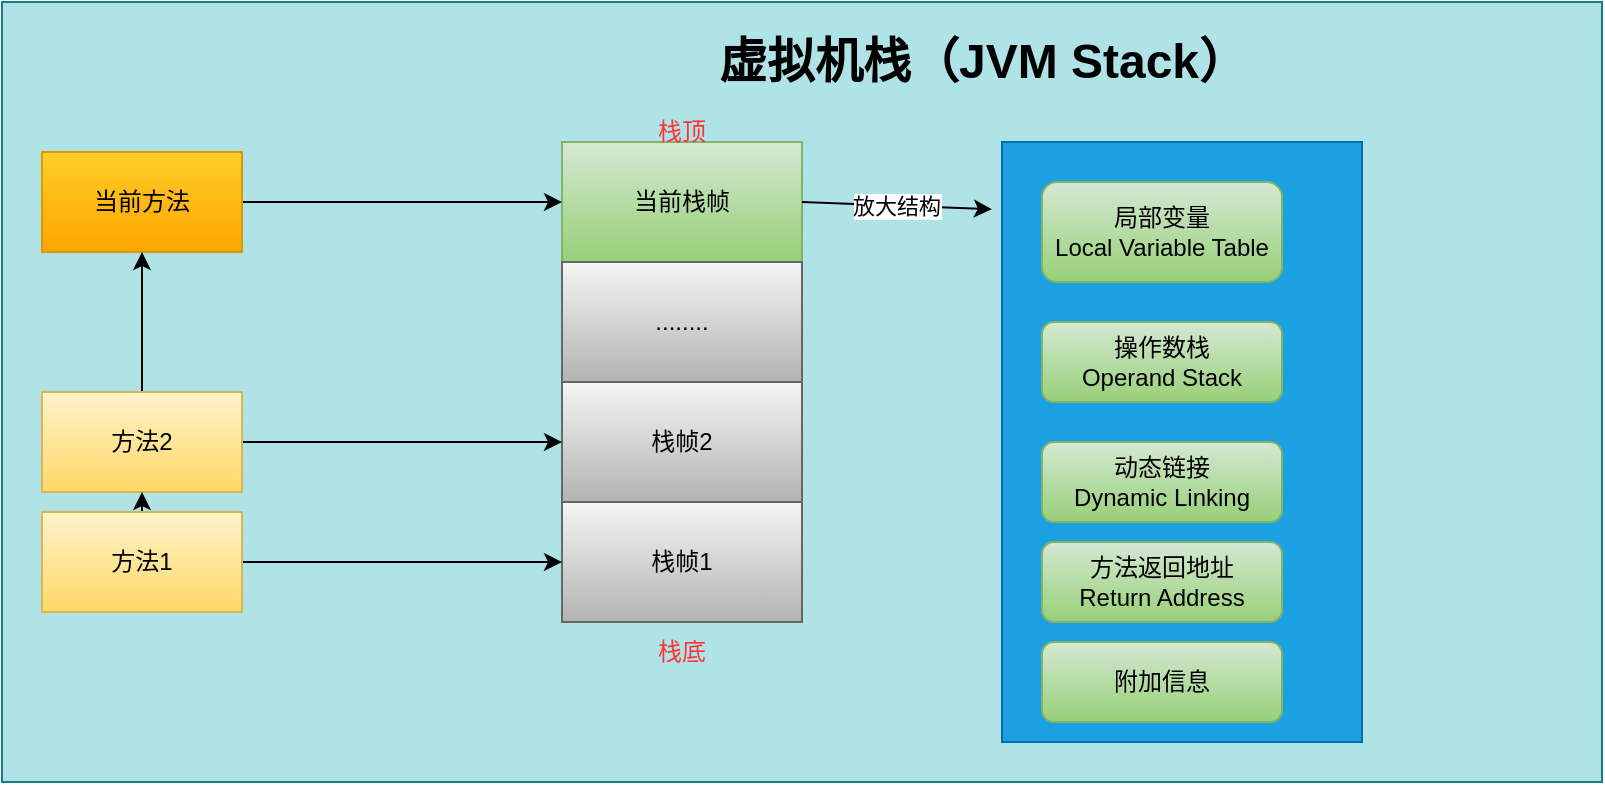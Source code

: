 <mxfile version="15.9.4" type="github">
  <diagram id="2agMQH7edlITYelNsUCE" name="第 1 页">
    <mxGraphModel dx="2249" dy="762" grid="1" gridSize="10" guides="1" tooltips="1" connect="1" arrows="1" fold="1" page="1" pageScale="1" pageWidth="827" pageHeight="1169" math="0" shadow="0">
      <root>
        <mxCell id="0" />
        <mxCell id="1" parent="0" />
        <mxCell id="tHqurKd3f86wDbEin29t-1" value="" style="rounded=0;whiteSpace=wrap;html=1;fillColor=#b0e3e6;strokeColor=#0e8088;" vertex="1" parent="1">
          <mxGeometry x="-100" y="80" width="800" height="390" as="geometry" />
        </mxCell>
        <mxCell id="tHqurKd3f86wDbEin29t-7" value="当前栈帧" style="rounded=0;whiteSpace=wrap;html=1;fillColor=#d5e8d4;gradientColor=#97d077;strokeColor=#82b366;" vertex="1" parent="1">
          <mxGeometry x="180" y="150" width="120" height="60" as="geometry" />
        </mxCell>
        <mxCell id="tHqurKd3f86wDbEin29t-8" value="........" style="rounded=0;whiteSpace=wrap;html=1;fillColor=#f5f5f5;gradientColor=#b3b3b3;strokeColor=#666666;" vertex="1" parent="1">
          <mxGeometry x="180" y="210" width="120" height="60" as="geometry" />
        </mxCell>
        <mxCell id="tHqurKd3f86wDbEin29t-9" value="栈帧2" style="rounded=0;whiteSpace=wrap;html=1;fillColor=#f5f5f5;gradientColor=#b3b3b3;strokeColor=#666666;" vertex="1" parent="1">
          <mxGeometry x="180" y="270" width="120" height="60" as="geometry" />
        </mxCell>
        <mxCell id="tHqurKd3f86wDbEin29t-10" value="栈帧1" style="rounded=0;whiteSpace=wrap;html=1;fillColor=#f5f5f5;gradientColor=#b3b3b3;strokeColor=#666666;" vertex="1" parent="1">
          <mxGeometry x="180" y="330" width="120" height="60" as="geometry" />
        </mxCell>
        <mxCell id="tHqurKd3f86wDbEin29t-11" value="" style="rounded=0;whiteSpace=wrap;html=1;fillColor=#1ba1e2;fontColor=#ffffff;strokeColor=#006EAF;" vertex="1" parent="1">
          <mxGeometry x="400" y="150" width="180" height="300" as="geometry" />
        </mxCell>
        <mxCell id="tHqurKd3f86wDbEin29t-12" value="局部变量&lt;br&gt;Local Variable Table" style="rounded=1;whiteSpace=wrap;html=1;fillColor=#d5e8d4;gradientColor=#97d077;strokeColor=#82b366;" vertex="1" parent="1">
          <mxGeometry x="420" y="170" width="120" height="50" as="geometry" />
        </mxCell>
        <mxCell id="tHqurKd3f86wDbEin29t-14" value="操作数栈&lt;br&gt;Operand Stack" style="rounded=1;whiteSpace=wrap;html=1;fillColor=#d5e8d4;gradientColor=#97d077;strokeColor=#82b366;" vertex="1" parent="1">
          <mxGeometry x="420" y="240" width="120" height="40" as="geometry" />
        </mxCell>
        <mxCell id="tHqurKd3f86wDbEin29t-15" value="动态链接&lt;br&gt;Dynamic Linking" style="rounded=1;whiteSpace=wrap;html=1;fillColor=#d5e8d4;gradientColor=#97d077;strokeColor=#82b366;" vertex="1" parent="1">
          <mxGeometry x="420" y="300" width="120" height="40" as="geometry" />
        </mxCell>
        <mxCell id="tHqurKd3f86wDbEin29t-16" value="方法返回地址&lt;br&gt;Return Address" style="rounded=1;whiteSpace=wrap;html=1;fillColor=#d5e8d4;gradientColor=#97d077;strokeColor=#82b366;" vertex="1" parent="1">
          <mxGeometry x="420" y="350" width="120" height="40" as="geometry" />
        </mxCell>
        <mxCell id="tHqurKd3f86wDbEin29t-18" value="虚拟机栈（JVM Stack）" style="text;strokeColor=none;fillColor=none;html=1;fontSize=24;fontStyle=1;verticalAlign=middle;align=center;" vertex="1" parent="1">
          <mxGeometry x="340" y="90" width="100" height="40" as="geometry" />
        </mxCell>
        <mxCell id="tHqurKd3f86wDbEin29t-19" value="放大结构" style="endArrow=classic;html=1;rounded=0;fontColor=#000000;entryX=-0.028;entryY=0.112;entryDx=0;entryDy=0;entryPerimeter=0;" edge="1" parent="1" target="tHqurKd3f86wDbEin29t-11">
          <mxGeometry width="50" height="50" relative="1" as="geometry">
            <mxPoint x="300" y="180" as="sourcePoint" />
            <mxPoint x="350" y="130" as="targetPoint" />
          </mxGeometry>
        </mxCell>
        <mxCell id="tHqurKd3f86wDbEin29t-20" value="附加信息" style="rounded=1;whiteSpace=wrap;html=1;fillColor=#d5e8d4;strokeColor=#82b366;gradientColor=#97d077;" vertex="1" parent="1">
          <mxGeometry x="420" y="400" width="120" height="40" as="geometry" />
        </mxCell>
        <mxCell id="tHqurKd3f86wDbEin29t-21" value="&lt;font color=&quot;#ff3333&quot;&gt;栈底&lt;/font&gt;" style="text;html=1;strokeColor=none;fillColor=none;align=center;verticalAlign=middle;whiteSpace=wrap;rounded=0;fontColor=#000000;" vertex="1" parent="1">
          <mxGeometry x="210" y="390" width="60" height="30" as="geometry" />
        </mxCell>
        <mxCell id="tHqurKd3f86wDbEin29t-22" value="栈顶" style="text;html=1;strokeColor=none;fillColor=none;align=center;verticalAlign=middle;whiteSpace=wrap;rounded=0;fontColor=#FF3333;" vertex="1" parent="1">
          <mxGeometry x="210" y="130" width="60" height="30" as="geometry" />
        </mxCell>
        <mxCell id="tHqurKd3f86wDbEin29t-30" style="edgeStyle=orthogonalEdgeStyle;rounded=0;orthogonalLoop=1;jettySize=auto;html=1;exitX=1;exitY=0.5;exitDx=0;exitDy=0;entryX=0;entryY=0.5;entryDx=0;entryDy=0;fontColor=#000000;" edge="1" parent="1" source="tHqurKd3f86wDbEin29t-23" target="tHqurKd3f86wDbEin29t-7">
          <mxGeometry relative="1" as="geometry" />
        </mxCell>
        <mxCell id="tHqurKd3f86wDbEin29t-23" value="&lt;font color=&quot;#000000&quot;&gt;当前方法&lt;/font&gt;" style="rounded=0;whiteSpace=wrap;html=1;fillColor=#ffcd28;gradientColor=#ffa500;strokeColor=#d79b00;" vertex="1" parent="1">
          <mxGeometry x="-80" y="155" width="100" height="50" as="geometry" />
        </mxCell>
        <mxCell id="tHqurKd3f86wDbEin29t-29" style="edgeStyle=orthogonalEdgeStyle;rounded=0;orthogonalLoop=1;jettySize=auto;html=1;exitX=0.5;exitY=0;exitDx=0;exitDy=0;fontColor=#000000;" edge="1" parent="1" source="tHqurKd3f86wDbEin29t-26" target="tHqurKd3f86wDbEin29t-23">
          <mxGeometry relative="1" as="geometry" />
        </mxCell>
        <mxCell id="tHqurKd3f86wDbEin29t-31" style="edgeStyle=orthogonalEdgeStyle;rounded=0;orthogonalLoop=1;jettySize=auto;html=1;exitX=1;exitY=0.5;exitDx=0;exitDy=0;fontColor=#000000;" edge="1" parent="1" source="tHqurKd3f86wDbEin29t-26" target="tHqurKd3f86wDbEin29t-9">
          <mxGeometry relative="1" as="geometry" />
        </mxCell>
        <mxCell id="tHqurKd3f86wDbEin29t-26" value="&lt;font color=&quot;#000000&quot;&gt;方法2&lt;/font&gt;" style="rounded=0;whiteSpace=wrap;html=1;fillColor=#fff2cc;gradientColor=#ffd966;strokeColor=#d6b656;" vertex="1" parent="1">
          <mxGeometry x="-80" y="275" width="100" height="50" as="geometry" />
        </mxCell>
        <mxCell id="tHqurKd3f86wDbEin29t-28" style="edgeStyle=orthogonalEdgeStyle;rounded=0;orthogonalLoop=1;jettySize=auto;html=1;exitX=0.5;exitY=0;exitDx=0;exitDy=0;entryX=0.5;entryY=1;entryDx=0;entryDy=0;fontColor=#000000;" edge="1" parent="1" source="tHqurKd3f86wDbEin29t-27" target="tHqurKd3f86wDbEin29t-26">
          <mxGeometry relative="1" as="geometry" />
        </mxCell>
        <mxCell id="tHqurKd3f86wDbEin29t-32" style="edgeStyle=orthogonalEdgeStyle;rounded=0;orthogonalLoop=1;jettySize=auto;html=1;exitX=1;exitY=0.5;exitDx=0;exitDy=0;fontColor=#000000;" edge="1" parent="1" source="tHqurKd3f86wDbEin29t-27" target="tHqurKd3f86wDbEin29t-10">
          <mxGeometry relative="1" as="geometry" />
        </mxCell>
        <mxCell id="tHqurKd3f86wDbEin29t-27" value="&lt;font color=&quot;#000000&quot;&gt;方法1&lt;/font&gt;" style="rounded=0;whiteSpace=wrap;html=1;fillColor=#fff2cc;gradientColor=#ffd966;strokeColor=#d6b656;" vertex="1" parent="1">
          <mxGeometry x="-80" y="335" width="100" height="50" as="geometry" />
        </mxCell>
      </root>
    </mxGraphModel>
  </diagram>
</mxfile>

